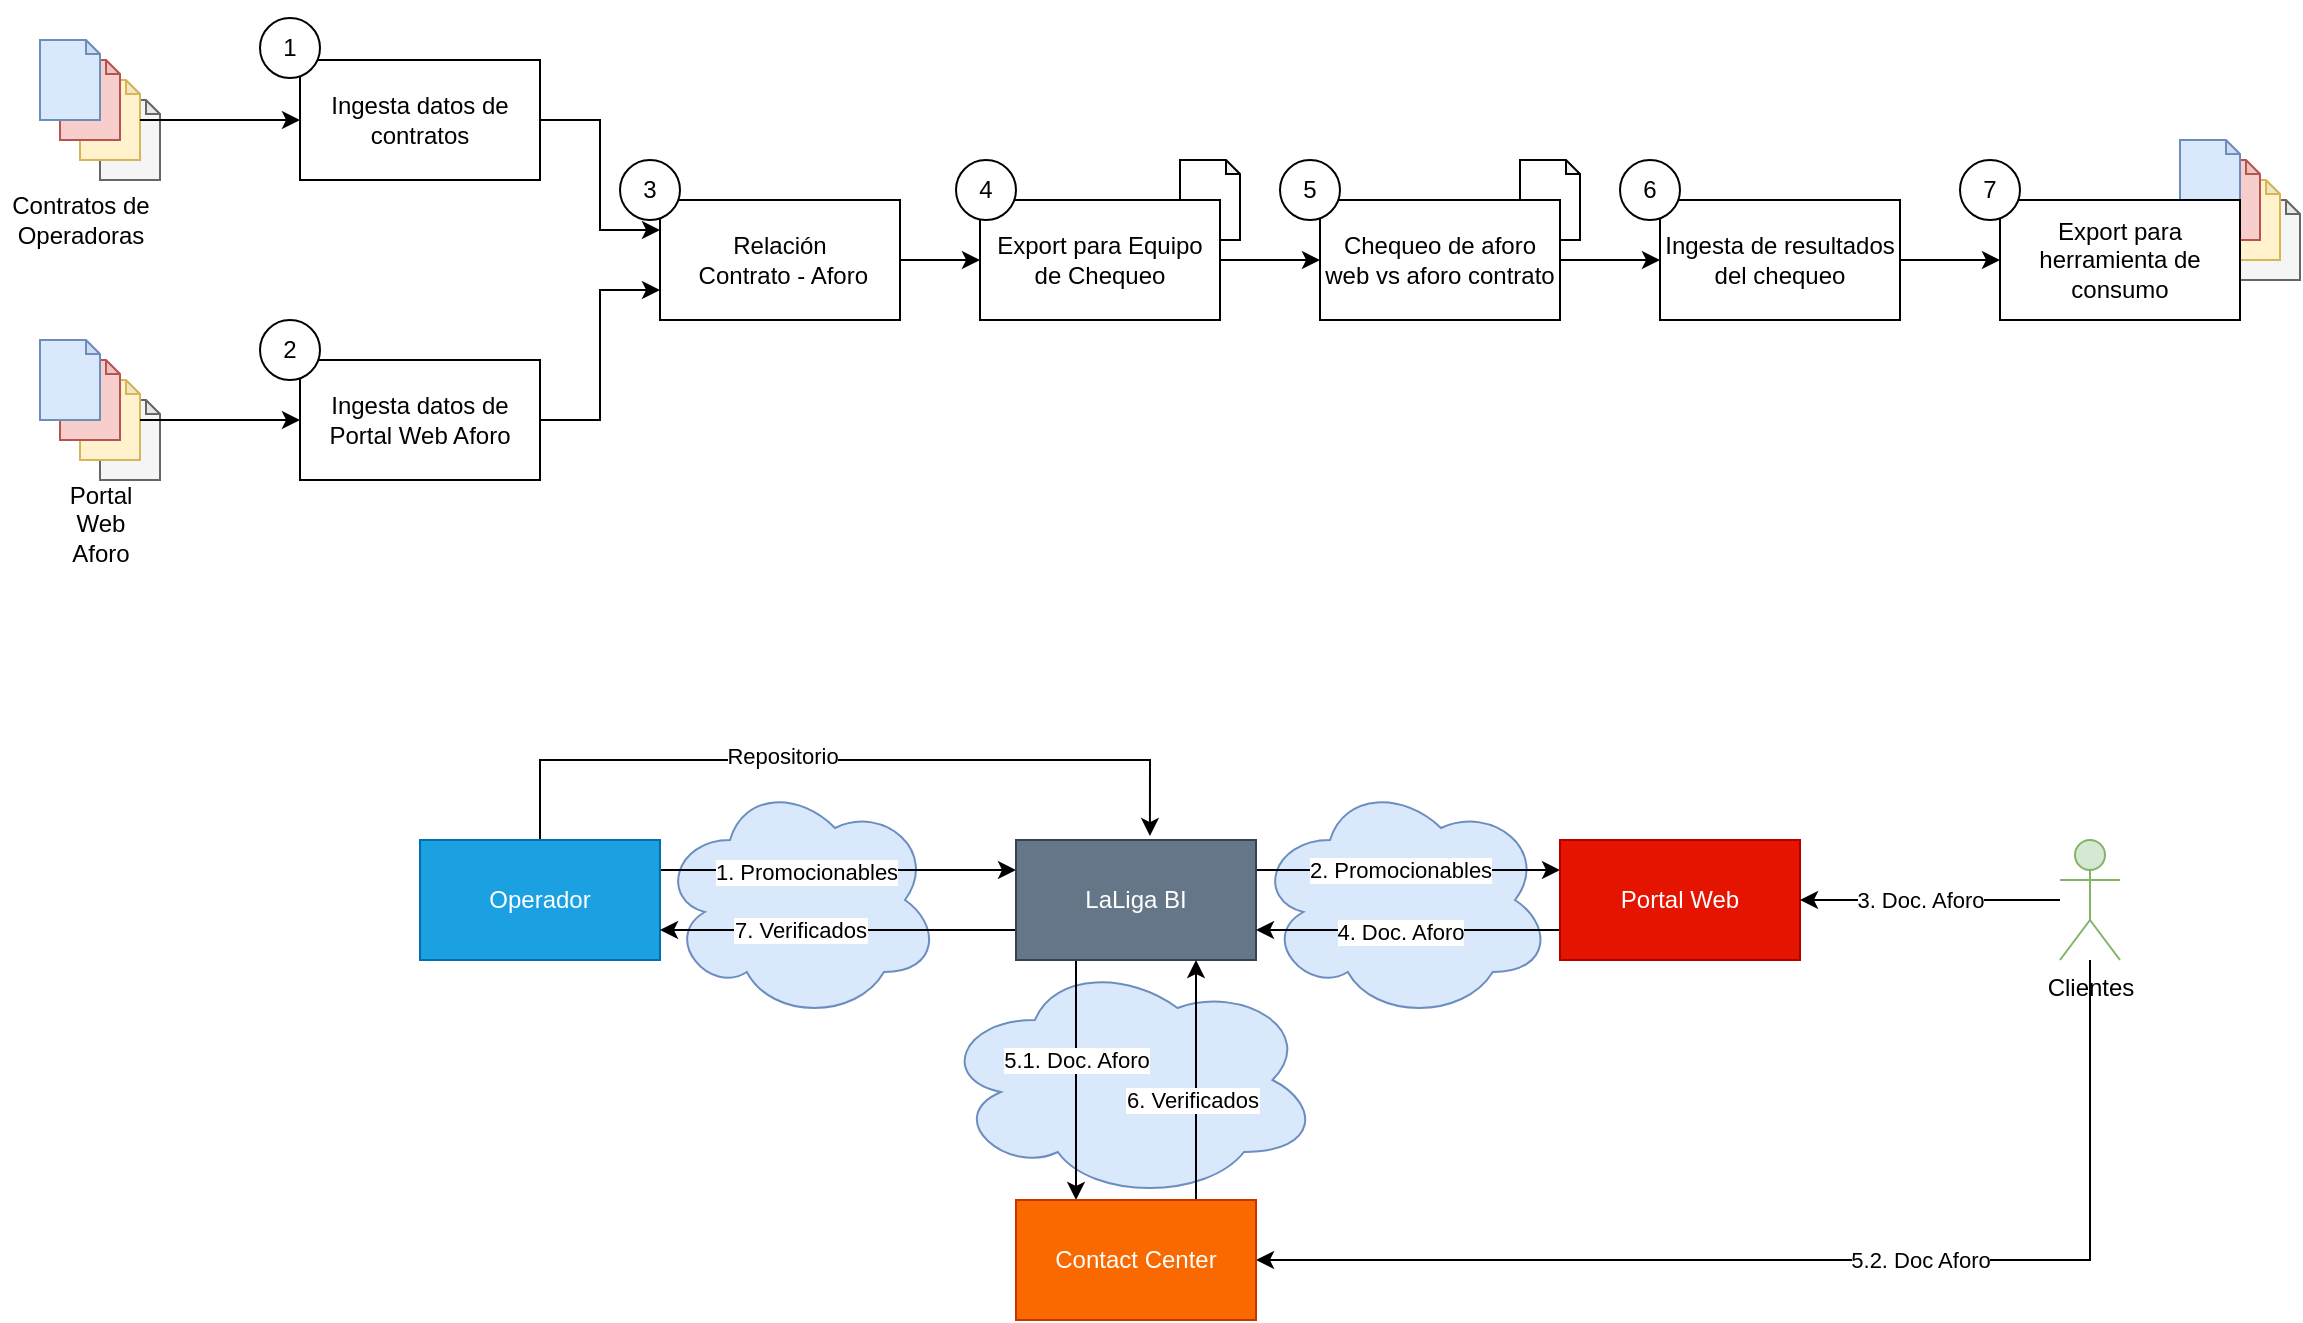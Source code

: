 <mxfile version="13.9.6" type="github">
  <diagram id="ohaQ7qDDl_xORS5_dp5l" name="Page-1">
    <mxGraphModel dx="1422" dy="705" grid="1" gridSize="10" guides="1" tooltips="1" connect="1" arrows="1" fold="1" page="1" pageScale="1" pageWidth="827" pageHeight="1169" math="0" shadow="0">
      <root>
        <mxCell id="0" />
        <mxCell id="1" parent="0" />
        <mxCell id="sJq6NgSuRrTzfR_5tDUt-35" value="" style="ellipse;shape=cloud;whiteSpace=wrap;html=1;fillColor=#dae8fc;strokeColor=#6c8ebf;" vertex="1" parent="1">
          <mxGeometry x="510" y="580" width="190" height="120" as="geometry" />
        </mxCell>
        <mxCell id="sJq6NgSuRrTzfR_5tDUt-34" value="" style="ellipse;shape=cloud;whiteSpace=wrap;html=1;fillColor=#dae8fc;strokeColor=#6c8ebf;" vertex="1" parent="1">
          <mxGeometry x="370" y="490" width="140" height="120" as="geometry" />
        </mxCell>
        <mxCell id="sJq6NgSuRrTzfR_5tDUt-31" value="" style="ellipse;shape=cloud;whiteSpace=wrap;html=1;fillColor=#dae8fc;strokeColor=#6c8ebf;" vertex="1" parent="1">
          <mxGeometry x="668" y="490" width="148" height="120" as="geometry" />
        </mxCell>
        <mxCell id="7UloZuV9Fithq9nVTwPY-65" value="" style="group" parent="1" vertex="1" connectable="0">
          <mxGeometry x="1130" y="170" width="60" height="70" as="geometry" />
        </mxCell>
        <mxCell id="7UloZuV9Fithq9nVTwPY-66" value="" style="shape=note;whiteSpace=wrap;html=1;backgroundOutline=1;darkOpacity=0.05;size=7;fillColor=#f5f5f5;strokeColor=#666666;fontColor=#333333;" parent="7UloZuV9Fithq9nVTwPY-65" vertex="1">
          <mxGeometry x="30" y="30" width="30" height="40" as="geometry" />
        </mxCell>
        <mxCell id="7UloZuV9Fithq9nVTwPY-67" value="" style="shape=note;whiteSpace=wrap;html=1;backgroundOutline=1;darkOpacity=0.05;size=7;fillColor=#fff2cc;strokeColor=#d6b656;" parent="7UloZuV9Fithq9nVTwPY-65" vertex="1">
          <mxGeometry x="20" y="20" width="30" height="40" as="geometry" />
        </mxCell>
        <mxCell id="7UloZuV9Fithq9nVTwPY-68" value="" style="shape=note;whiteSpace=wrap;html=1;backgroundOutline=1;darkOpacity=0.05;size=7;fillColor=#f8cecc;strokeColor=#b85450;" parent="7UloZuV9Fithq9nVTwPY-65" vertex="1">
          <mxGeometry x="10" y="10" width="30" height="40" as="geometry" />
        </mxCell>
        <mxCell id="7UloZuV9Fithq9nVTwPY-69" value="" style="shape=note;whiteSpace=wrap;html=1;backgroundOutline=1;darkOpacity=0.05;size=7;fillColor=#dae8fc;strokeColor=#6c8ebf;" parent="7UloZuV9Fithq9nVTwPY-65" vertex="1">
          <mxGeometry width="30" height="40" as="geometry" />
        </mxCell>
        <mxCell id="7UloZuV9Fithq9nVTwPY-35" value="" style="shape=note;whiteSpace=wrap;html=1;backgroundOutline=1;darkOpacity=0.05;size=7;" parent="1" vertex="1">
          <mxGeometry x="800" y="180" width="30" height="40" as="geometry" />
        </mxCell>
        <mxCell id="7UloZuV9Fithq9nVTwPY-33" value="" style="shape=note;whiteSpace=wrap;html=1;backgroundOutline=1;darkOpacity=0.05;size=7;" parent="1" vertex="1">
          <mxGeometry x="630" y="180" width="30" height="40" as="geometry" />
        </mxCell>
        <mxCell id="7UloZuV9Fithq9nVTwPY-9" value="" style="group" parent="1" vertex="1" connectable="0">
          <mxGeometry x="60" y="120" width="60" height="70" as="geometry" />
        </mxCell>
        <mxCell id="7UloZuV9Fithq9nVTwPY-4" value="" style="shape=note;whiteSpace=wrap;html=1;backgroundOutline=1;darkOpacity=0.05;size=7;fillColor=#f5f5f5;strokeColor=#666666;fontColor=#333333;" parent="7UloZuV9Fithq9nVTwPY-9" vertex="1">
          <mxGeometry x="30" y="30" width="30" height="40" as="geometry" />
        </mxCell>
        <mxCell id="7UloZuV9Fithq9nVTwPY-5" value="" style="shape=note;whiteSpace=wrap;html=1;backgroundOutline=1;darkOpacity=0.05;size=7;fillColor=#fff2cc;strokeColor=#d6b656;" parent="7UloZuV9Fithq9nVTwPY-9" vertex="1">
          <mxGeometry x="20" y="20" width="30" height="40" as="geometry" />
        </mxCell>
        <mxCell id="7UloZuV9Fithq9nVTwPY-6" value="" style="shape=note;whiteSpace=wrap;html=1;backgroundOutline=1;darkOpacity=0.05;size=7;fillColor=#f8cecc;strokeColor=#b85450;" parent="7UloZuV9Fithq9nVTwPY-9" vertex="1">
          <mxGeometry x="10" y="10" width="30" height="40" as="geometry" />
        </mxCell>
        <mxCell id="7UloZuV9Fithq9nVTwPY-7" value="" style="shape=note;whiteSpace=wrap;html=1;backgroundOutline=1;darkOpacity=0.05;size=7;fillColor=#dae8fc;strokeColor=#6c8ebf;" parent="7UloZuV9Fithq9nVTwPY-9" vertex="1">
          <mxGeometry width="30" height="40" as="geometry" />
        </mxCell>
        <mxCell id="7UloZuV9Fithq9nVTwPY-21" value="Portal&lt;br&gt;Web&lt;br&gt;Aforo" style="text;html=1;align=center;verticalAlign=middle;resizable=0;points=[];autosize=1;" parent="1" vertex="1">
          <mxGeometry x="65" y="337" width="50" height="50" as="geometry" />
        </mxCell>
        <mxCell id="7UloZuV9Fithq9nVTwPY-29" style="edgeStyle=orthogonalEdgeStyle;rounded=0;orthogonalLoop=1;jettySize=auto;html=1;exitX=1;exitY=0.5;exitDx=0;exitDy=0;entryX=0;entryY=0.25;entryDx=0;entryDy=0;" parent="1" source="7UloZuV9Fithq9nVTwPY-22" target="7UloZuV9Fithq9nVTwPY-24" edge="1">
          <mxGeometry relative="1" as="geometry" />
        </mxCell>
        <mxCell id="7UloZuV9Fithq9nVTwPY-22" value="Ingesta datos de contratos" style="rounded=0;whiteSpace=wrap;html=1;" parent="1" vertex="1">
          <mxGeometry x="190" y="130" width="120" height="60" as="geometry" />
        </mxCell>
        <mxCell id="7UloZuV9Fithq9nVTwPY-30" style="edgeStyle=orthogonalEdgeStyle;rounded=0;orthogonalLoop=1;jettySize=auto;html=1;exitX=1;exitY=0.5;exitDx=0;exitDy=0;entryX=0;entryY=0.75;entryDx=0;entryDy=0;" parent="1" source="7UloZuV9Fithq9nVTwPY-23" target="7UloZuV9Fithq9nVTwPY-24" edge="1">
          <mxGeometry relative="1" as="geometry" />
        </mxCell>
        <mxCell id="7UloZuV9Fithq9nVTwPY-23" value="Ingesta datos de Portal Web Aforo" style="rounded=0;whiteSpace=wrap;html=1;" parent="1" vertex="1">
          <mxGeometry x="190" y="280" width="120" height="60" as="geometry" />
        </mxCell>
        <mxCell id="7UloZuV9Fithq9nVTwPY-32" style="edgeStyle=orthogonalEdgeStyle;rounded=0;orthogonalLoop=1;jettySize=auto;html=1;exitX=1;exitY=0.5;exitDx=0;exitDy=0;entryX=0;entryY=0.5;entryDx=0;entryDy=0;" parent="1" source="7UloZuV9Fithq9nVTwPY-24" target="7UloZuV9Fithq9nVTwPY-31" edge="1">
          <mxGeometry relative="1" as="geometry" />
        </mxCell>
        <mxCell id="7UloZuV9Fithq9nVTwPY-24" value="Relación&lt;br&gt;&amp;nbsp;Contrato - Aforo" style="rounded=0;whiteSpace=wrap;html=1;" parent="1" vertex="1">
          <mxGeometry x="370" y="200" width="120" height="60" as="geometry" />
        </mxCell>
        <mxCell id="7UloZuV9Fithq9nVTwPY-25" value="Contratos de &lt;br&gt;Operadoras" style="text;html=1;align=center;verticalAlign=middle;resizable=0;points=[];autosize=1;" parent="1" vertex="1">
          <mxGeometry x="40" y="195" width="80" height="30" as="geometry" />
        </mxCell>
        <mxCell id="7UloZuV9Fithq9nVTwPY-41" style="edgeStyle=orthogonalEdgeStyle;rounded=0;orthogonalLoop=1;jettySize=auto;html=1;exitX=1;exitY=0.5;exitDx=0;exitDy=0;entryX=0;entryY=0.5;entryDx=0;entryDy=0;" parent="1" source="7UloZuV9Fithq9nVTwPY-31" target="7UloZuV9Fithq9nVTwPY-40" edge="1">
          <mxGeometry relative="1" as="geometry" />
        </mxCell>
        <mxCell id="7UloZuV9Fithq9nVTwPY-31" value="Export para Equipo de Chequeo" style="rounded=0;whiteSpace=wrap;html=1;" parent="1" vertex="1">
          <mxGeometry x="530" y="200" width="120" height="60" as="geometry" />
        </mxCell>
        <mxCell id="7UloZuV9Fithq9nVTwPY-38" style="edgeStyle=orthogonalEdgeStyle;rounded=0;orthogonalLoop=1;jettySize=auto;html=1;exitX=1;exitY=0.5;exitDx=0;exitDy=0;entryX=0;entryY=0.5;entryDx=0;entryDy=0;" parent="1" source="7UloZuV9Fithq9nVTwPY-34" target="7UloZuV9Fithq9nVTwPY-37" edge="1">
          <mxGeometry relative="1" as="geometry" />
        </mxCell>
        <mxCell id="7UloZuV9Fithq9nVTwPY-34" value="Ingesta de resultados del chequeo" style="rounded=0;whiteSpace=wrap;html=1;" parent="1" vertex="1">
          <mxGeometry x="870" y="200" width="120" height="60" as="geometry" />
        </mxCell>
        <mxCell id="7UloZuV9Fithq9nVTwPY-37" value="Export para herramienta de consumo" style="rounded=0;whiteSpace=wrap;html=1;" parent="1" vertex="1">
          <mxGeometry x="1040" y="200" width="120" height="60" as="geometry" />
        </mxCell>
        <mxCell id="7UloZuV9Fithq9nVTwPY-42" style="edgeStyle=orthogonalEdgeStyle;rounded=0;orthogonalLoop=1;jettySize=auto;html=1;exitX=1;exitY=0.5;exitDx=0;exitDy=0;entryX=0;entryY=0.5;entryDx=0;entryDy=0;" parent="1" source="7UloZuV9Fithq9nVTwPY-40" target="7UloZuV9Fithq9nVTwPY-34" edge="1">
          <mxGeometry relative="1" as="geometry" />
        </mxCell>
        <mxCell id="7UloZuV9Fithq9nVTwPY-40" value="Chequeo de aforo web vs aforo contrato" style="rounded=0;whiteSpace=wrap;html=1;" parent="1" vertex="1">
          <mxGeometry x="700" y="200" width="120" height="60" as="geometry" />
        </mxCell>
        <mxCell id="7UloZuV9Fithq9nVTwPY-53" value="" style="group" parent="1" vertex="1" connectable="0">
          <mxGeometry x="60" y="270" width="60" height="70" as="geometry" />
        </mxCell>
        <mxCell id="7UloZuV9Fithq9nVTwPY-54" value="" style="shape=note;whiteSpace=wrap;html=1;backgroundOutline=1;darkOpacity=0.05;size=7;fillColor=#f5f5f5;strokeColor=#666666;fontColor=#333333;" parent="7UloZuV9Fithq9nVTwPY-53" vertex="1">
          <mxGeometry x="30" y="30" width="30" height="40" as="geometry" />
        </mxCell>
        <mxCell id="7UloZuV9Fithq9nVTwPY-55" value="" style="shape=note;whiteSpace=wrap;html=1;backgroundOutline=1;darkOpacity=0.05;size=7;fillColor=#fff2cc;strokeColor=#d6b656;" parent="7UloZuV9Fithq9nVTwPY-53" vertex="1">
          <mxGeometry x="20" y="20" width="30" height="40" as="geometry" />
        </mxCell>
        <mxCell id="7UloZuV9Fithq9nVTwPY-56" value="" style="shape=note;whiteSpace=wrap;html=1;backgroundOutline=1;darkOpacity=0.05;size=7;fillColor=#f8cecc;strokeColor=#b85450;" parent="7UloZuV9Fithq9nVTwPY-53" vertex="1">
          <mxGeometry x="10" y="10" width="30" height="40" as="geometry" />
        </mxCell>
        <mxCell id="7UloZuV9Fithq9nVTwPY-57" value="" style="shape=note;whiteSpace=wrap;html=1;backgroundOutline=1;darkOpacity=0.05;size=7;fillColor=#dae8fc;strokeColor=#6c8ebf;" parent="7UloZuV9Fithq9nVTwPY-53" vertex="1">
          <mxGeometry width="30" height="40" as="geometry" />
        </mxCell>
        <mxCell id="7UloZuV9Fithq9nVTwPY-59" value="" style="edgeStyle=orthogonalEdgeStyle;rounded=0;orthogonalLoop=1;jettySize=auto;html=1;" parent="1" source="7UloZuV9Fithq9nVTwPY-55" target="7UloZuV9Fithq9nVTwPY-23" edge="1">
          <mxGeometry relative="1" as="geometry" />
        </mxCell>
        <mxCell id="7UloZuV9Fithq9nVTwPY-60" value="" style="edgeStyle=orthogonalEdgeStyle;rounded=0;orthogonalLoop=1;jettySize=auto;html=1;" parent="1" source="7UloZuV9Fithq9nVTwPY-5" target="7UloZuV9Fithq9nVTwPY-22" edge="1">
          <mxGeometry relative="1" as="geometry" />
        </mxCell>
        <mxCell id="7UloZuV9Fithq9nVTwPY-61" value="" style="shape=image;html=1;verticalAlign=top;verticalLabelPosition=bottom;labelBackgroundColor=#ffffff;imageAspect=0;aspect=fixed;image=https://cdn3.iconfinder.com/data/icons/signs-symbols-5/126/slice325-128.png" parent="1" vertex="1">
          <mxGeometry x="290" y="100" width="48" height="48" as="geometry" />
        </mxCell>
        <mxCell id="7UloZuV9Fithq9nVTwPY-62" value="" style="shape=image;html=1;verticalAlign=top;verticalLabelPosition=bottom;labelBackgroundColor=#ffffff;imageAspect=0;aspect=fixed;image=https://cdn3.iconfinder.com/data/icons/signs-symbols-5/126/slice325-128.png" parent="1" vertex="1">
          <mxGeometry x="290" y="250" width="48" height="48" as="geometry" />
        </mxCell>
        <mxCell id="7UloZuV9Fithq9nVTwPY-63" value="" style="shape=image;html=1;verticalAlign=top;verticalLabelPosition=bottom;labelBackgroundColor=#ffffff;imageAspect=0;aspect=fixed;image=https://cdn3.iconfinder.com/data/icons/signs-symbols-5/126/slice325-128.png" parent="1" vertex="1">
          <mxGeometry x="470" y="175" width="48" height="48" as="geometry" />
        </mxCell>
        <mxCell id="7UloZuV9Fithq9nVTwPY-74" value="1" style="ellipse;whiteSpace=wrap;html=1;aspect=fixed;labelBackgroundColor=none;" parent="1" vertex="1">
          <mxGeometry x="170" y="109" width="30" height="30" as="geometry" />
        </mxCell>
        <mxCell id="7UloZuV9Fithq9nVTwPY-75" value="2" style="ellipse;whiteSpace=wrap;html=1;aspect=fixed;labelBackgroundColor=none;" parent="1" vertex="1">
          <mxGeometry x="170" y="260" width="30" height="30" as="geometry" />
        </mxCell>
        <mxCell id="7UloZuV9Fithq9nVTwPY-76" value="3" style="ellipse;whiteSpace=wrap;html=1;aspect=fixed;labelBackgroundColor=none;" parent="1" vertex="1">
          <mxGeometry x="350" y="180" width="30" height="30" as="geometry" />
        </mxCell>
        <mxCell id="7UloZuV9Fithq9nVTwPY-77" value="4" style="ellipse;whiteSpace=wrap;html=1;aspect=fixed;labelBackgroundColor=none;" parent="1" vertex="1">
          <mxGeometry x="518" y="180" width="30" height="30" as="geometry" />
        </mxCell>
        <mxCell id="7UloZuV9Fithq9nVTwPY-78" value="5" style="ellipse;whiteSpace=wrap;html=1;aspect=fixed;labelBackgroundColor=none;" parent="1" vertex="1">
          <mxGeometry x="680" y="180" width="30" height="30" as="geometry" />
        </mxCell>
        <mxCell id="7UloZuV9Fithq9nVTwPY-79" value="6" style="ellipse;whiteSpace=wrap;html=1;aspect=fixed;labelBackgroundColor=none;" parent="1" vertex="1">
          <mxGeometry x="850" y="180" width="30" height="30" as="geometry" />
        </mxCell>
        <mxCell id="7UloZuV9Fithq9nVTwPY-80" value="7" style="ellipse;whiteSpace=wrap;html=1;aspect=fixed;labelBackgroundColor=none;" parent="1" vertex="1">
          <mxGeometry x="1020" y="180" width="30" height="30" as="geometry" />
        </mxCell>
        <mxCell id="sJq6NgSuRrTzfR_5tDUt-5" style="edgeStyle=orthogonalEdgeStyle;rounded=0;orthogonalLoop=1;jettySize=auto;html=1;exitX=1;exitY=0.25;exitDx=0;exitDy=0;entryX=0;entryY=0.25;entryDx=0;entryDy=0;" edge="1" parent="1" source="sJq6NgSuRrTzfR_5tDUt-3" target="sJq6NgSuRrTzfR_5tDUt-4">
          <mxGeometry relative="1" as="geometry" />
        </mxCell>
        <mxCell id="sJq6NgSuRrTzfR_5tDUt-6" value="1. Promocionables" style="edgeLabel;html=1;align=center;verticalAlign=middle;resizable=0;points=[];" vertex="1" connectable="0" parent="sJq6NgSuRrTzfR_5tDUt-5">
          <mxGeometry x="-0.18" y="-1" relative="1" as="geometry">
            <mxPoint as="offset" />
          </mxGeometry>
        </mxCell>
        <mxCell id="sJq6NgSuRrTzfR_5tDUt-22" style="edgeStyle=orthogonalEdgeStyle;rounded=0;orthogonalLoop=1;jettySize=auto;html=1;exitX=0.5;exitY=0;exitDx=0;exitDy=0;entryX=0.558;entryY=-0.033;entryDx=0;entryDy=0;entryPerimeter=0;" edge="1" parent="1" source="sJq6NgSuRrTzfR_5tDUt-3" target="sJq6NgSuRrTzfR_5tDUt-4">
          <mxGeometry relative="1" as="geometry">
            <Array as="points">
              <mxPoint x="310" y="480" />
              <mxPoint x="615" y="480" />
            </Array>
          </mxGeometry>
        </mxCell>
        <mxCell id="sJq6NgSuRrTzfR_5tDUt-23" value="Repositorio" style="edgeLabel;html=1;align=center;verticalAlign=middle;resizable=0;points=[];" vertex="1" connectable="0" parent="sJq6NgSuRrTzfR_5tDUt-22">
          <mxGeometry x="-0.159" y="2" relative="1" as="geometry">
            <mxPoint as="offset" />
          </mxGeometry>
        </mxCell>
        <mxCell id="sJq6NgSuRrTzfR_5tDUt-3" value="Operador" style="rounded=0;whiteSpace=wrap;html=1;fillColor=#1ba1e2;strokeColor=#006EAF;fontColor=#ffffff;" vertex="1" parent="1">
          <mxGeometry x="250" y="520" width="120" height="60" as="geometry" />
        </mxCell>
        <mxCell id="sJq6NgSuRrTzfR_5tDUt-8" style="edgeStyle=orthogonalEdgeStyle;rounded=0;orthogonalLoop=1;jettySize=auto;html=1;exitX=1;exitY=0.25;exitDx=0;exitDy=0;entryX=0;entryY=0.25;entryDx=0;entryDy=0;" edge="1" parent="1" source="sJq6NgSuRrTzfR_5tDUt-4" target="sJq6NgSuRrTzfR_5tDUt-7">
          <mxGeometry relative="1" as="geometry" />
        </mxCell>
        <mxCell id="sJq6NgSuRrTzfR_5tDUt-9" value="2. Promocionables" style="edgeLabel;html=1;align=center;verticalAlign=middle;resizable=0;points=[];" vertex="1" connectable="0" parent="sJq6NgSuRrTzfR_5tDUt-8">
          <mxGeometry x="-0.209" relative="1" as="geometry">
            <mxPoint x="12" as="offset" />
          </mxGeometry>
        </mxCell>
        <mxCell id="sJq6NgSuRrTzfR_5tDUt-16" style="edgeStyle=orthogonalEdgeStyle;rounded=0;orthogonalLoop=1;jettySize=auto;html=1;exitX=0.25;exitY=1;exitDx=0;exitDy=0;entryX=0.25;entryY=0;entryDx=0;entryDy=0;" edge="1" parent="1" source="sJq6NgSuRrTzfR_5tDUt-4" target="sJq6NgSuRrTzfR_5tDUt-15">
          <mxGeometry relative="1" as="geometry" />
        </mxCell>
        <mxCell id="sJq6NgSuRrTzfR_5tDUt-17" value="5.1. Doc. Aforo" style="edgeLabel;html=1;align=center;verticalAlign=middle;resizable=0;points=[];" vertex="1" connectable="0" parent="sJq6NgSuRrTzfR_5tDUt-16">
          <mxGeometry x="-0.25" relative="1" as="geometry">
            <mxPoint y="5" as="offset" />
          </mxGeometry>
        </mxCell>
        <mxCell id="sJq6NgSuRrTzfR_5tDUt-20" style="edgeStyle=orthogonalEdgeStyle;rounded=0;orthogonalLoop=1;jettySize=auto;html=1;exitX=0;exitY=0.75;exitDx=0;exitDy=0;entryX=1;entryY=0.75;entryDx=0;entryDy=0;" edge="1" parent="1" source="sJq6NgSuRrTzfR_5tDUt-4" target="sJq6NgSuRrTzfR_5tDUt-3">
          <mxGeometry relative="1" as="geometry" />
        </mxCell>
        <mxCell id="sJq6NgSuRrTzfR_5tDUt-21" value="7. Verificados" style="edgeLabel;html=1;align=center;verticalAlign=middle;resizable=0;points=[];" vertex="1" connectable="0" parent="sJq6NgSuRrTzfR_5tDUt-20">
          <mxGeometry x="0.213" relative="1" as="geometry">
            <mxPoint as="offset" />
          </mxGeometry>
        </mxCell>
        <mxCell id="sJq6NgSuRrTzfR_5tDUt-4" value="LaLiga BI" style="rounded=0;whiteSpace=wrap;html=1;fillColor=#647687;strokeColor=#314354;fontColor=#ffffff;" vertex="1" parent="1">
          <mxGeometry x="548" y="520" width="120" height="60" as="geometry" />
        </mxCell>
        <mxCell id="sJq6NgSuRrTzfR_5tDUt-13" style="edgeStyle=orthogonalEdgeStyle;rounded=0;orthogonalLoop=1;jettySize=auto;html=1;exitX=0;exitY=0.75;exitDx=0;exitDy=0;entryX=1;entryY=0.75;entryDx=0;entryDy=0;" edge="1" parent="1" source="sJq6NgSuRrTzfR_5tDUt-7" target="sJq6NgSuRrTzfR_5tDUt-4">
          <mxGeometry relative="1" as="geometry" />
        </mxCell>
        <mxCell id="sJq6NgSuRrTzfR_5tDUt-14" value="4. Doc. Aforo" style="edgeLabel;html=1;align=center;verticalAlign=middle;resizable=0;points=[];" vertex="1" connectable="0" parent="sJq6NgSuRrTzfR_5tDUt-13">
          <mxGeometry x="0.267" y="1" relative="1" as="geometry">
            <mxPoint x="16" as="offset" />
          </mxGeometry>
        </mxCell>
        <mxCell id="sJq6NgSuRrTzfR_5tDUt-7" value="Portal Web" style="rounded=0;whiteSpace=wrap;html=1;fillColor=#e51400;strokeColor=#B20000;fontColor=#ffffff;" vertex="1" parent="1">
          <mxGeometry x="820" y="520" width="120" height="60" as="geometry" />
        </mxCell>
        <mxCell id="sJq6NgSuRrTzfR_5tDUt-11" style="edgeStyle=orthogonalEdgeStyle;rounded=0;orthogonalLoop=1;jettySize=auto;html=1;entryX=1;entryY=0.5;entryDx=0;entryDy=0;" edge="1" parent="1" source="sJq6NgSuRrTzfR_5tDUt-10" target="sJq6NgSuRrTzfR_5tDUt-7">
          <mxGeometry relative="1" as="geometry" />
        </mxCell>
        <mxCell id="sJq6NgSuRrTzfR_5tDUt-12" value="3. Doc. Aforo" style="edgeLabel;html=1;align=center;verticalAlign=middle;resizable=0;points=[];" vertex="1" connectable="0" parent="sJq6NgSuRrTzfR_5tDUt-11">
          <mxGeometry x="0.326" y="-3" relative="1" as="geometry">
            <mxPoint x="16" y="3" as="offset" />
          </mxGeometry>
        </mxCell>
        <mxCell id="sJq6NgSuRrTzfR_5tDUt-28" style="edgeStyle=orthogonalEdgeStyle;rounded=0;orthogonalLoop=1;jettySize=auto;html=1;entryX=1;entryY=0.5;entryDx=0;entryDy=0;" edge="1" parent="1" source="sJq6NgSuRrTzfR_5tDUt-10" target="sJq6NgSuRrTzfR_5tDUt-15">
          <mxGeometry relative="1" as="geometry">
            <Array as="points">
              <mxPoint x="1085" y="730" />
            </Array>
          </mxGeometry>
        </mxCell>
        <mxCell id="sJq6NgSuRrTzfR_5tDUt-29" value="5.2. Doc Aforo" style="edgeLabel;html=1;align=center;verticalAlign=middle;resizable=0;points=[];" vertex="1" connectable="0" parent="sJq6NgSuRrTzfR_5tDUt-28">
          <mxGeometry x="0.178" y="-1" relative="1" as="geometry">
            <mxPoint x="99" y="1" as="offset" />
          </mxGeometry>
        </mxCell>
        <mxCell id="sJq6NgSuRrTzfR_5tDUt-10" value="Clientes" style="shape=umlActor;verticalLabelPosition=bottom;verticalAlign=top;html=1;outlineConnect=0;fillColor=#d5e8d4;strokeColor=#82b366;" vertex="1" parent="1">
          <mxGeometry x="1070" y="520" width="30" height="60" as="geometry" />
        </mxCell>
        <mxCell id="sJq6NgSuRrTzfR_5tDUt-18" style="edgeStyle=orthogonalEdgeStyle;rounded=0;orthogonalLoop=1;jettySize=auto;html=1;exitX=0.75;exitY=0;exitDx=0;exitDy=0;entryX=0.75;entryY=1;entryDx=0;entryDy=0;" edge="1" parent="1" source="sJq6NgSuRrTzfR_5tDUt-15" target="sJq6NgSuRrTzfR_5tDUt-4">
          <mxGeometry relative="1" as="geometry">
            <Array as="points">
              <mxPoint x="638" y="630" />
              <mxPoint x="638" y="630" />
            </Array>
          </mxGeometry>
        </mxCell>
        <mxCell id="sJq6NgSuRrTzfR_5tDUt-19" value="6. Verificados" style="edgeLabel;html=1;align=center;verticalAlign=middle;resizable=0;points=[];" vertex="1" connectable="0" parent="sJq6NgSuRrTzfR_5tDUt-18">
          <mxGeometry x="0.067" y="2" relative="1" as="geometry">
            <mxPoint y="14" as="offset" />
          </mxGeometry>
        </mxCell>
        <mxCell id="sJq6NgSuRrTzfR_5tDUt-15" value="Contact Center" style="rounded=0;whiteSpace=wrap;html=1;fillColor=#fa6800;strokeColor=#C73500;fontColor=#ffffff;" vertex="1" parent="1">
          <mxGeometry x="548" y="700" width="120" height="60" as="geometry" />
        </mxCell>
      </root>
    </mxGraphModel>
  </diagram>
</mxfile>
